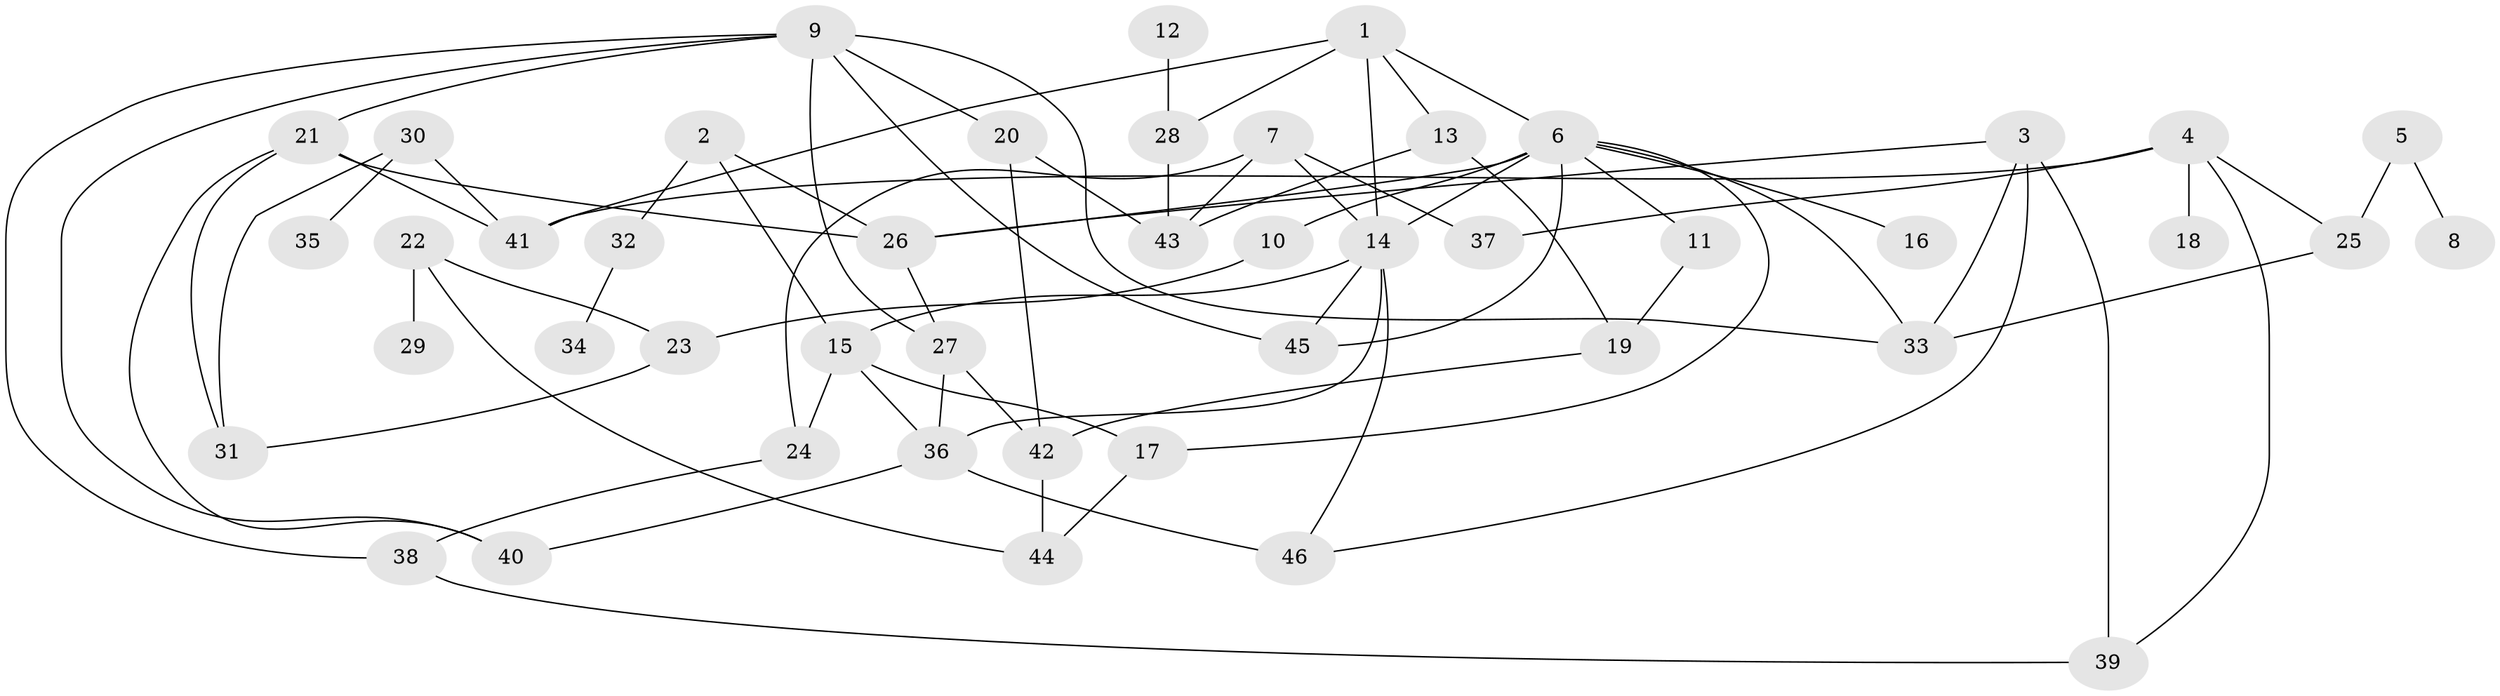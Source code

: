 // original degree distribution, {5: 0.07692307692307693, 9: 0.01098901098901099, 3: 0.24175824175824176, 4: 0.18681318681318682, 6: 0.03296703296703297, 2: 0.18681318681318682, 7: 0.01098901098901099, 1: 0.25274725274725274}
// Generated by graph-tools (version 1.1) at 2025/01/03/09/25 03:01:01]
// undirected, 46 vertices, 76 edges
graph export_dot {
graph [start="1"]
  node [color=gray90,style=filled];
  1;
  2;
  3;
  4;
  5;
  6;
  7;
  8;
  9;
  10;
  11;
  12;
  13;
  14;
  15;
  16;
  17;
  18;
  19;
  20;
  21;
  22;
  23;
  24;
  25;
  26;
  27;
  28;
  29;
  30;
  31;
  32;
  33;
  34;
  35;
  36;
  37;
  38;
  39;
  40;
  41;
  42;
  43;
  44;
  45;
  46;
  1 -- 6 [weight=1.0];
  1 -- 13 [weight=1.0];
  1 -- 14 [weight=1.0];
  1 -- 28 [weight=1.0];
  1 -- 41 [weight=1.0];
  2 -- 15 [weight=1.0];
  2 -- 26 [weight=1.0];
  2 -- 32 [weight=1.0];
  3 -- 26 [weight=1.0];
  3 -- 33 [weight=1.0];
  3 -- 39 [weight=1.0];
  3 -- 46 [weight=1.0];
  4 -- 18 [weight=2.0];
  4 -- 25 [weight=1.0];
  4 -- 37 [weight=1.0];
  4 -- 39 [weight=1.0];
  4 -- 41 [weight=1.0];
  5 -- 8 [weight=1.0];
  5 -- 25 [weight=1.0];
  6 -- 10 [weight=1.0];
  6 -- 11 [weight=1.0];
  6 -- 14 [weight=1.0];
  6 -- 16 [weight=1.0];
  6 -- 17 [weight=1.0];
  6 -- 26 [weight=3.0];
  6 -- 33 [weight=1.0];
  6 -- 45 [weight=2.0];
  7 -- 14 [weight=1.0];
  7 -- 24 [weight=1.0];
  7 -- 37 [weight=1.0];
  7 -- 43 [weight=2.0];
  9 -- 20 [weight=1.0];
  9 -- 21 [weight=1.0];
  9 -- 27 [weight=1.0];
  9 -- 33 [weight=1.0];
  9 -- 38 [weight=1.0];
  9 -- 40 [weight=1.0];
  9 -- 45 [weight=1.0];
  10 -- 23 [weight=1.0];
  11 -- 19 [weight=1.0];
  12 -- 28 [weight=1.0];
  13 -- 19 [weight=1.0];
  13 -- 43 [weight=1.0];
  14 -- 15 [weight=1.0];
  14 -- 36 [weight=1.0];
  14 -- 45 [weight=2.0];
  14 -- 46 [weight=1.0];
  15 -- 17 [weight=1.0];
  15 -- 24 [weight=2.0];
  15 -- 36 [weight=1.0];
  17 -- 44 [weight=1.0];
  19 -- 42 [weight=1.0];
  20 -- 42 [weight=1.0];
  20 -- 43 [weight=1.0];
  21 -- 26 [weight=1.0];
  21 -- 31 [weight=1.0];
  21 -- 40 [weight=1.0];
  21 -- 41 [weight=1.0];
  22 -- 23 [weight=1.0];
  22 -- 29 [weight=1.0];
  22 -- 44 [weight=1.0];
  23 -- 31 [weight=1.0];
  24 -- 38 [weight=1.0];
  25 -- 33 [weight=1.0];
  26 -- 27 [weight=1.0];
  27 -- 36 [weight=1.0];
  27 -- 42 [weight=1.0];
  28 -- 43 [weight=1.0];
  30 -- 31 [weight=1.0];
  30 -- 35 [weight=1.0];
  30 -- 41 [weight=1.0];
  32 -- 34 [weight=1.0];
  36 -- 40 [weight=1.0];
  36 -- 46 [weight=2.0];
  38 -- 39 [weight=1.0];
  42 -- 44 [weight=1.0];
}
